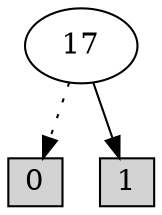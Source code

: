digraph G {
0 [shape=box, label="0", style=filled, shape=box, height=0.3, width=0.3];
1 [shape=box, label="1", style=filled, shape=box, height=0.3, width=0.3];
36 [label="17"];
36 -> 0 [style=dotted];
36 -> 1 [style=filled];
}
